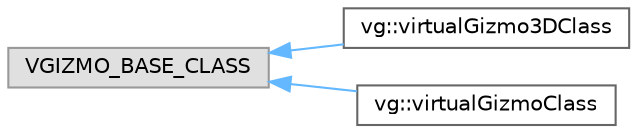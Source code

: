 digraph "Graphical Class Hierarchy"
{
 // LATEX_PDF_SIZE
  bgcolor="transparent";
  edge [fontname=Helvetica,fontsize=10,labelfontname=Helvetica,labelfontsize=10];
  node [fontname=Helvetica,fontsize=10,shape=box,height=0.2,width=0.4];
  rankdir="LR";
  Node0 [id="Node000000",label="VGIZMO_BASE_CLASS",height=0.2,width=0.4,color="grey60", fillcolor="#E0E0E0", style="filled",tooltip=" "];
  Node0 -> Node1 [id="edge597_Node000000_Node000001",dir="back",color="steelblue1",style="solid",tooltip=" "];
  Node1 [id="Node000001",label="vg::virtualGizmo3DClass",height=0.2,width=0.4,color="grey40", fillcolor="white", style="filled",URL="$classvg_1_1virtual_gizmo3_d_class.html",tooltip=" "];
  Node0 -> Node2 [id="edge598_Node000000_Node000002",dir="back",color="steelblue1",style="solid",tooltip=" "];
  Node2 [id="Node000002",label="vg::virtualGizmoClass",height=0.2,width=0.4,color="grey40", fillcolor="white", style="filled",URL="$classvg_1_1virtual_gizmo_class.html",tooltip=" "];
}
